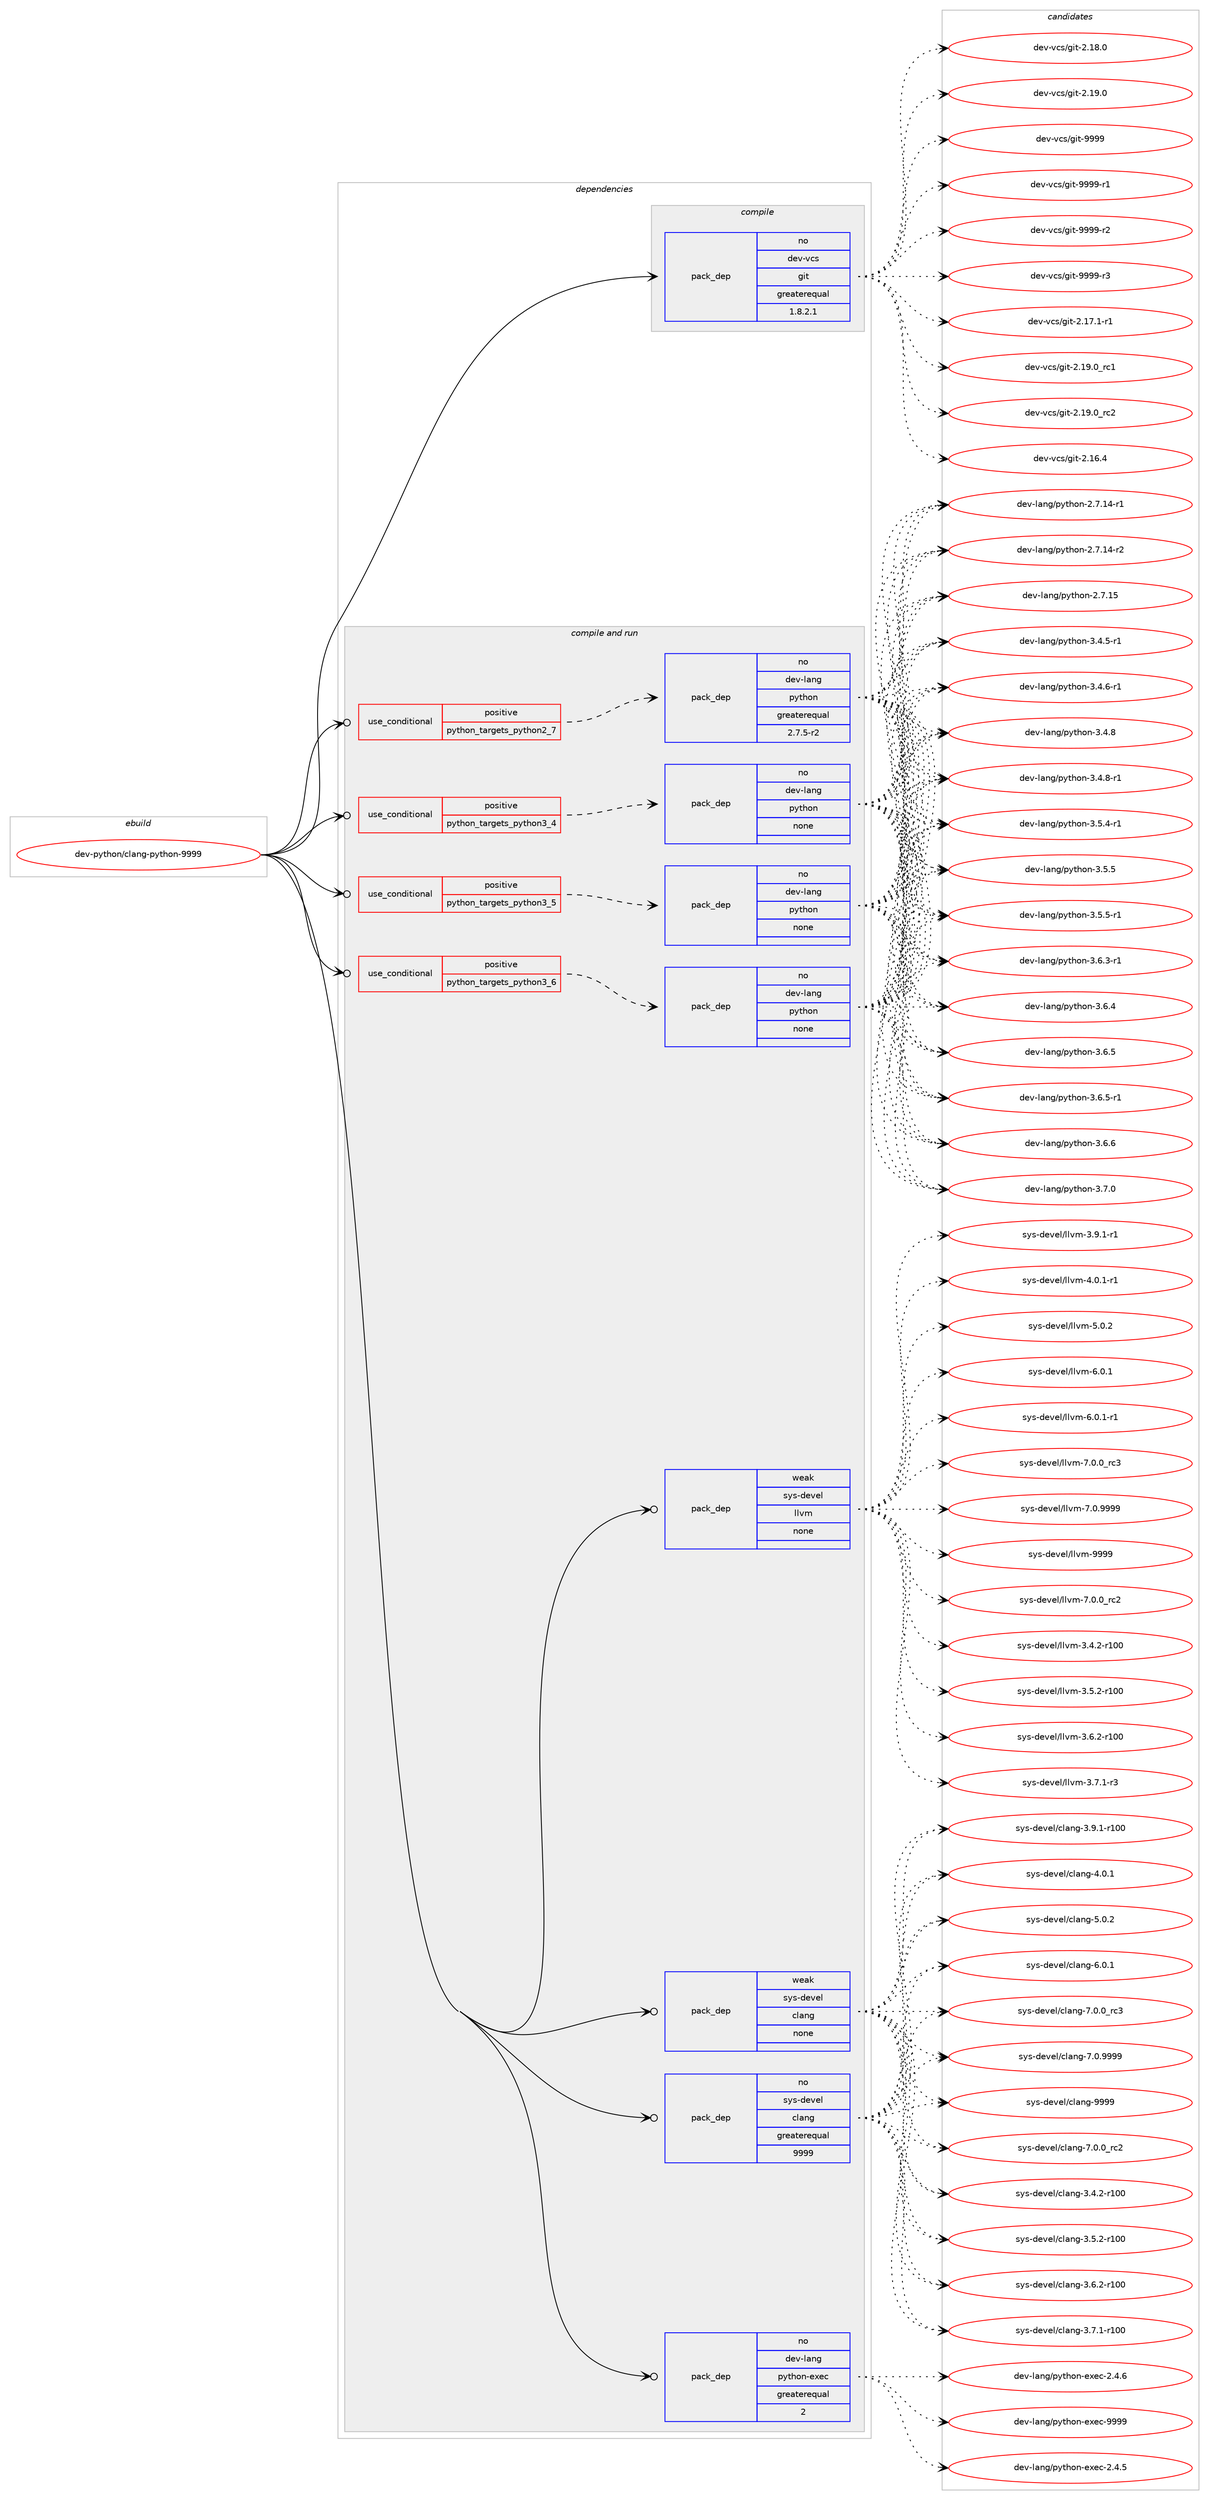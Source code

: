 digraph prolog {

# *************
# Graph options
# *************

newrank=true;
concentrate=true;
compound=true;
graph [rankdir=LR,fontname=Helvetica,fontsize=10,ranksep=1.5];#, ranksep=2.5, nodesep=0.2];
edge  [arrowhead=vee];
node  [fontname=Helvetica,fontsize=10];

# **********
# The ebuild
# **********

subgraph cluster_leftcol {
color=gray;
rank=same;
label=<<i>ebuild</i>>;
id [label="dev-python/clang-python-9999", color=red, width=4, href="../dev-python/clang-python-9999.svg"];
}

# ****************
# The dependencies
# ****************

subgraph cluster_midcol {
color=gray;
label=<<i>dependencies</i>>;
subgraph cluster_compile {
fillcolor="#eeeeee";
style=filled;
label=<<i>compile</i>>;
subgraph pack3860 {
dependency5594 [label=<<TABLE BORDER="0" CELLBORDER="1" CELLSPACING="0" CELLPADDING="4" WIDTH="220"><TR><TD ROWSPAN="6" CELLPADDING="30">pack_dep</TD></TR><TR><TD WIDTH="110">no</TD></TR><TR><TD>dev-vcs</TD></TR><TR><TD>git</TD></TR><TR><TD>greaterequal</TD></TR><TR><TD>1.8.2.1</TD></TR></TABLE>>, shape=none, color=blue];
}
id:e -> dependency5594:w [weight=20,style="solid",arrowhead="vee"];
}
subgraph cluster_compileandrun {
fillcolor="#eeeeee";
style=filled;
label=<<i>compile and run</i>>;
subgraph cond1604 {
dependency5595 [label=<<TABLE BORDER="0" CELLBORDER="1" CELLSPACING="0" CELLPADDING="4"><TR><TD ROWSPAN="3" CELLPADDING="10">use_conditional</TD></TR><TR><TD>positive</TD></TR><TR><TD>python_targets_python2_7</TD></TR></TABLE>>, shape=none, color=red];
subgraph pack3861 {
dependency5596 [label=<<TABLE BORDER="0" CELLBORDER="1" CELLSPACING="0" CELLPADDING="4" WIDTH="220"><TR><TD ROWSPAN="6" CELLPADDING="30">pack_dep</TD></TR><TR><TD WIDTH="110">no</TD></TR><TR><TD>dev-lang</TD></TR><TR><TD>python</TD></TR><TR><TD>greaterequal</TD></TR><TR><TD>2.7.5-r2</TD></TR></TABLE>>, shape=none, color=blue];
}
dependency5595:e -> dependency5596:w [weight=20,style="dashed",arrowhead="vee"];
}
id:e -> dependency5595:w [weight=20,style="solid",arrowhead="odotvee"];
subgraph cond1605 {
dependency5597 [label=<<TABLE BORDER="0" CELLBORDER="1" CELLSPACING="0" CELLPADDING="4"><TR><TD ROWSPAN="3" CELLPADDING="10">use_conditional</TD></TR><TR><TD>positive</TD></TR><TR><TD>python_targets_python3_4</TD></TR></TABLE>>, shape=none, color=red];
subgraph pack3862 {
dependency5598 [label=<<TABLE BORDER="0" CELLBORDER="1" CELLSPACING="0" CELLPADDING="4" WIDTH="220"><TR><TD ROWSPAN="6" CELLPADDING="30">pack_dep</TD></TR><TR><TD WIDTH="110">no</TD></TR><TR><TD>dev-lang</TD></TR><TR><TD>python</TD></TR><TR><TD>none</TD></TR><TR><TD></TD></TR></TABLE>>, shape=none, color=blue];
}
dependency5597:e -> dependency5598:w [weight=20,style="dashed",arrowhead="vee"];
}
id:e -> dependency5597:w [weight=20,style="solid",arrowhead="odotvee"];
subgraph cond1606 {
dependency5599 [label=<<TABLE BORDER="0" CELLBORDER="1" CELLSPACING="0" CELLPADDING="4"><TR><TD ROWSPAN="3" CELLPADDING="10">use_conditional</TD></TR><TR><TD>positive</TD></TR><TR><TD>python_targets_python3_5</TD></TR></TABLE>>, shape=none, color=red];
subgraph pack3863 {
dependency5600 [label=<<TABLE BORDER="0" CELLBORDER="1" CELLSPACING="0" CELLPADDING="4" WIDTH="220"><TR><TD ROWSPAN="6" CELLPADDING="30">pack_dep</TD></TR><TR><TD WIDTH="110">no</TD></TR><TR><TD>dev-lang</TD></TR><TR><TD>python</TD></TR><TR><TD>none</TD></TR><TR><TD></TD></TR></TABLE>>, shape=none, color=blue];
}
dependency5599:e -> dependency5600:w [weight=20,style="dashed",arrowhead="vee"];
}
id:e -> dependency5599:w [weight=20,style="solid",arrowhead="odotvee"];
subgraph cond1607 {
dependency5601 [label=<<TABLE BORDER="0" CELLBORDER="1" CELLSPACING="0" CELLPADDING="4"><TR><TD ROWSPAN="3" CELLPADDING="10">use_conditional</TD></TR><TR><TD>positive</TD></TR><TR><TD>python_targets_python3_6</TD></TR></TABLE>>, shape=none, color=red];
subgraph pack3864 {
dependency5602 [label=<<TABLE BORDER="0" CELLBORDER="1" CELLSPACING="0" CELLPADDING="4" WIDTH="220"><TR><TD ROWSPAN="6" CELLPADDING="30">pack_dep</TD></TR><TR><TD WIDTH="110">no</TD></TR><TR><TD>dev-lang</TD></TR><TR><TD>python</TD></TR><TR><TD>none</TD></TR><TR><TD></TD></TR></TABLE>>, shape=none, color=blue];
}
dependency5601:e -> dependency5602:w [weight=20,style="dashed",arrowhead="vee"];
}
id:e -> dependency5601:w [weight=20,style="solid",arrowhead="odotvee"];
subgraph pack3865 {
dependency5603 [label=<<TABLE BORDER="0" CELLBORDER="1" CELLSPACING="0" CELLPADDING="4" WIDTH="220"><TR><TD ROWSPAN="6" CELLPADDING="30">pack_dep</TD></TR><TR><TD WIDTH="110">no</TD></TR><TR><TD>dev-lang</TD></TR><TR><TD>python-exec</TD></TR><TR><TD>greaterequal</TD></TR><TR><TD>2</TD></TR></TABLE>>, shape=none, color=blue];
}
id:e -> dependency5603:w [weight=20,style="solid",arrowhead="odotvee"];
subgraph pack3866 {
dependency5604 [label=<<TABLE BORDER="0" CELLBORDER="1" CELLSPACING="0" CELLPADDING="4" WIDTH="220"><TR><TD ROWSPAN="6" CELLPADDING="30">pack_dep</TD></TR><TR><TD WIDTH="110">no</TD></TR><TR><TD>sys-devel</TD></TR><TR><TD>clang</TD></TR><TR><TD>greaterequal</TD></TR><TR><TD>9999</TD></TR></TABLE>>, shape=none, color=blue];
}
id:e -> dependency5604:w [weight=20,style="solid",arrowhead="odotvee"];
subgraph pack3867 {
dependency5605 [label=<<TABLE BORDER="0" CELLBORDER="1" CELLSPACING="0" CELLPADDING="4" WIDTH="220"><TR><TD ROWSPAN="6" CELLPADDING="30">pack_dep</TD></TR><TR><TD WIDTH="110">weak</TD></TR><TR><TD>sys-devel</TD></TR><TR><TD>clang</TD></TR><TR><TD>none</TD></TR><TR><TD></TD></TR></TABLE>>, shape=none, color=blue];
}
id:e -> dependency5605:w [weight=20,style="solid",arrowhead="odotvee"];
subgraph pack3868 {
dependency5606 [label=<<TABLE BORDER="0" CELLBORDER="1" CELLSPACING="0" CELLPADDING="4" WIDTH="220"><TR><TD ROWSPAN="6" CELLPADDING="30">pack_dep</TD></TR><TR><TD WIDTH="110">weak</TD></TR><TR><TD>sys-devel</TD></TR><TR><TD>llvm</TD></TR><TR><TD>none</TD></TR><TR><TD></TD></TR></TABLE>>, shape=none, color=blue];
}
id:e -> dependency5606:w [weight=20,style="solid",arrowhead="odotvee"];
}
subgraph cluster_run {
fillcolor="#eeeeee";
style=filled;
label=<<i>run</i>>;
}
}

# **************
# The candidates
# **************

subgraph cluster_choices {
rank=same;
color=gray;
label=<<i>candidates</i>>;

subgraph choice3860 {
color=black;
nodesep=1;
choice100101118451189911547103105116455046495546494511449 [label="dev-vcs/git-2.17.1-r1", color=red, width=4,href="../dev-vcs/git-2.17.1-r1.svg"];
choice10010111845118991154710310511645504649574648951149949 [label="dev-vcs/git-2.19.0_rc1", color=red, width=4,href="../dev-vcs/git-2.19.0_rc1.svg"];
choice10010111845118991154710310511645504649574648951149950 [label="dev-vcs/git-2.19.0_rc2", color=red, width=4,href="../dev-vcs/git-2.19.0_rc2.svg"];
choice10010111845118991154710310511645504649544652 [label="dev-vcs/git-2.16.4", color=red, width=4,href="../dev-vcs/git-2.16.4.svg"];
choice10010111845118991154710310511645504649564648 [label="dev-vcs/git-2.18.0", color=red, width=4,href="../dev-vcs/git-2.18.0.svg"];
choice10010111845118991154710310511645504649574648 [label="dev-vcs/git-2.19.0", color=red, width=4,href="../dev-vcs/git-2.19.0.svg"];
choice1001011184511899115471031051164557575757 [label="dev-vcs/git-9999", color=red, width=4,href="../dev-vcs/git-9999.svg"];
choice10010111845118991154710310511645575757574511449 [label="dev-vcs/git-9999-r1", color=red, width=4,href="../dev-vcs/git-9999-r1.svg"];
choice10010111845118991154710310511645575757574511450 [label="dev-vcs/git-9999-r2", color=red, width=4,href="../dev-vcs/git-9999-r2.svg"];
choice10010111845118991154710310511645575757574511451 [label="dev-vcs/git-9999-r3", color=red, width=4,href="../dev-vcs/git-9999-r3.svg"];
dependency5594:e -> choice100101118451189911547103105116455046495546494511449:w [style=dotted,weight="100"];
dependency5594:e -> choice10010111845118991154710310511645504649574648951149949:w [style=dotted,weight="100"];
dependency5594:e -> choice10010111845118991154710310511645504649574648951149950:w [style=dotted,weight="100"];
dependency5594:e -> choice10010111845118991154710310511645504649544652:w [style=dotted,weight="100"];
dependency5594:e -> choice10010111845118991154710310511645504649564648:w [style=dotted,weight="100"];
dependency5594:e -> choice10010111845118991154710310511645504649574648:w [style=dotted,weight="100"];
dependency5594:e -> choice1001011184511899115471031051164557575757:w [style=dotted,weight="100"];
dependency5594:e -> choice10010111845118991154710310511645575757574511449:w [style=dotted,weight="100"];
dependency5594:e -> choice10010111845118991154710310511645575757574511450:w [style=dotted,weight="100"];
dependency5594:e -> choice10010111845118991154710310511645575757574511451:w [style=dotted,weight="100"];
}
subgraph choice3861 {
color=black;
nodesep=1;
choice100101118451089711010347112121116104111110455046554649524511449 [label="dev-lang/python-2.7.14-r1", color=red, width=4,href="../dev-lang/python-2.7.14-r1.svg"];
choice100101118451089711010347112121116104111110455046554649524511450 [label="dev-lang/python-2.7.14-r2", color=red, width=4,href="../dev-lang/python-2.7.14-r2.svg"];
choice10010111845108971101034711212111610411111045504655464953 [label="dev-lang/python-2.7.15", color=red, width=4,href="../dev-lang/python-2.7.15.svg"];
choice1001011184510897110103471121211161041111104551465246534511449 [label="dev-lang/python-3.4.5-r1", color=red, width=4,href="../dev-lang/python-3.4.5-r1.svg"];
choice1001011184510897110103471121211161041111104551465246544511449 [label="dev-lang/python-3.4.6-r1", color=red, width=4,href="../dev-lang/python-3.4.6-r1.svg"];
choice100101118451089711010347112121116104111110455146524656 [label="dev-lang/python-3.4.8", color=red, width=4,href="../dev-lang/python-3.4.8.svg"];
choice1001011184510897110103471121211161041111104551465246564511449 [label="dev-lang/python-3.4.8-r1", color=red, width=4,href="../dev-lang/python-3.4.8-r1.svg"];
choice1001011184510897110103471121211161041111104551465346524511449 [label="dev-lang/python-3.5.4-r1", color=red, width=4,href="../dev-lang/python-3.5.4-r1.svg"];
choice100101118451089711010347112121116104111110455146534653 [label="dev-lang/python-3.5.5", color=red, width=4,href="../dev-lang/python-3.5.5.svg"];
choice1001011184510897110103471121211161041111104551465346534511449 [label="dev-lang/python-3.5.5-r1", color=red, width=4,href="../dev-lang/python-3.5.5-r1.svg"];
choice1001011184510897110103471121211161041111104551465446514511449 [label="dev-lang/python-3.6.3-r1", color=red, width=4,href="../dev-lang/python-3.6.3-r1.svg"];
choice100101118451089711010347112121116104111110455146544652 [label="dev-lang/python-3.6.4", color=red, width=4,href="../dev-lang/python-3.6.4.svg"];
choice100101118451089711010347112121116104111110455146544653 [label="dev-lang/python-3.6.5", color=red, width=4,href="../dev-lang/python-3.6.5.svg"];
choice1001011184510897110103471121211161041111104551465446534511449 [label="dev-lang/python-3.6.5-r1", color=red, width=4,href="../dev-lang/python-3.6.5-r1.svg"];
choice100101118451089711010347112121116104111110455146544654 [label="dev-lang/python-3.6.6", color=red, width=4,href="../dev-lang/python-3.6.6.svg"];
choice100101118451089711010347112121116104111110455146554648 [label="dev-lang/python-3.7.0", color=red, width=4,href="../dev-lang/python-3.7.0.svg"];
dependency5596:e -> choice100101118451089711010347112121116104111110455046554649524511449:w [style=dotted,weight="100"];
dependency5596:e -> choice100101118451089711010347112121116104111110455046554649524511450:w [style=dotted,weight="100"];
dependency5596:e -> choice10010111845108971101034711212111610411111045504655464953:w [style=dotted,weight="100"];
dependency5596:e -> choice1001011184510897110103471121211161041111104551465246534511449:w [style=dotted,weight="100"];
dependency5596:e -> choice1001011184510897110103471121211161041111104551465246544511449:w [style=dotted,weight="100"];
dependency5596:e -> choice100101118451089711010347112121116104111110455146524656:w [style=dotted,weight="100"];
dependency5596:e -> choice1001011184510897110103471121211161041111104551465246564511449:w [style=dotted,weight="100"];
dependency5596:e -> choice1001011184510897110103471121211161041111104551465346524511449:w [style=dotted,weight="100"];
dependency5596:e -> choice100101118451089711010347112121116104111110455146534653:w [style=dotted,weight="100"];
dependency5596:e -> choice1001011184510897110103471121211161041111104551465346534511449:w [style=dotted,weight="100"];
dependency5596:e -> choice1001011184510897110103471121211161041111104551465446514511449:w [style=dotted,weight="100"];
dependency5596:e -> choice100101118451089711010347112121116104111110455146544652:w [style=dotted,weight="100"];
dependency5596:e -> choice100101118451089711010347112121116104111110455146544653:w [style=dotted,weight="100"];
dependency5596:e -> choice1001011184510897110103471121211161041111104551465446534511449:w [style=dotted,weight="100"];
dependency5596:e -> choice100101118451089711010347112121116104111110455146544654:w [style=dotted,weight="100"];
dependency5596:e -> choice100101118451089711010347112121116104111110455146554648:w [style=dotted,weight="100"];
}
subgraph choice3862 {
color=black;
nodesep=1;
choice100101118451089711010347112121116104111110455046554649524511449 [label="dev-lang/python-2.7.14-r1", color=red, width=4,href="../dev-lang/python-2.7.14-r1.svg"];
choice100101118451089711010347112121116104111110455046554649524511450 [label="dev-lang/python-2.7.14-r2", color=red, width=4,href="../dev-lang/python-2.7.14-r2.svg"];
choice10010111845108971101034711212111610411111045504655464953 [label="dev-lang/python-2.7.15", color=red, width=4,href="../dev-lang/python-2.7.15.svg"];
choice1001011184510897110103471121211161041111104551465246534511449 [label="dev-lang/python-3.4.5-r1", color=red, width=4,href="../dev-lang/python-3.4.5-r1.svg"];
choice1001011184510897110103471121211161041111104551465246544511449 [label="dev-lang/python-3.4.6-r1", color=red, width=4,href="../dev-lang/python-3.4.6-r1.svg"];
choice100101118451089711010347112121116104111110455146524656 [label="dev-lang/python-3.4.8", color=red, width=4,href="../dev-lang/python-3.4.8.svg"];
choice1001011184510897110103471121211161041111104551465246564511449 [label="dev-lang/python-3.4.8-r1", color=red, width=4,href="../dev-lang/python-3.4.8-r1.svg"];
choice1001011184510897110103471121211161041111104551465346524511449 [label="dev-lang/python-3.5.4-r1", color=red, width=4,href="../dev-lang/python-3.5.4-r1.svg"];
choice100101118451089711010347112121116104111110455146534653 [label="dev-lang/python-3.5.5", color=red, width=4,href="../dev-lang/python-3.5.5.svg"];
choice1001011184510897110103471121211161041111104551465346534511449 [label="dev-lang/python-3.5.5-r1", color=red, width=4,href="../dev-lang/python-3.5.5-r1.svg"];
choice1001011184510897110103471121211161041111104551465446514511449 [label="dev-lang/python-3.6.3-r1", color=red, width=4,href="../dev-lang/python-3.6.3-r1.svg"];
choice100101118451089711010347112121116104111110455146544652 [label="dev-lang/python-3.6.4", color=red, width=4,href="../dev-lang/python-3.6.4.svg"];
choice100101118451089711010347112121116104111110455146544653 [label="dev-lang/python-3.6.5", color=red, width=4,href="../dev-lang/python-3.6.5.svg"];
choice1001011184510897110103471121211161041111104551465446534511449 [label="dev-lang/python-3.6.5-r1", color=red, width=4,href="../dev-lang/python-3.6.5-r1.svg"];
choice100101118451089711010347112121116104111110455146544654 [label="dev-lang/python-3.6.6", color=red, width=4,href="../dev-lang/python-3.6.6.svg"];
choice100101118451089711010347112121116104111110455146554648 [label="dev-lang/python-3.7.0", color=red, width=4,href="../dev-lang/python-3.7.0.svg"];
dependency5598:e -> choice100101118451089711010347112121116104111110455046554649524511449:w [style=dotted,weight="100"];
dependency5598:e -> choice100101118451089711010347112121116104111110455046554649524511450:w [style=dotted,weight="100"];
dependency5598:e -> choice10010111845108971101034711212111610411111045504655464953:w [style=dotted,weight="100"];
dependency5598:e -> choice1001011184510897110103471121211161041111104551465246534511449:w [style=dotted,weight="100"];
dependency5598:e -> choice1001011184510897110103471121211161041111104551465246544511449:w [style=dotted,weight="100"];
dependency5598:e -> choice100101118451089711010347112121116104111110455146524656:w [style=dotted,weight="100"];
dependency5598:e -> choice1001011184510897110103471121211161041111104551465246564511449:w [style=dotted,weight="100"];
dependency5598:e -> choice1001011184510897110103471121211161041111104551465346524511449:w [style=dotted,weight="100"];
dependency5598:e -> choice100101118451089711010347112121116104111110455146534653:w [style=dotted,weight="100"];
dependency5598:e -> choice1001011184510897110103471121211161041111104551465346534511449:w [style=dotted,weight="100"];
dependency5598:e -> choice1001011184510897110103471121211161041111104551465446514511449:w [style=dotted,weight="100"];
dependency5598:e -> choice100101118451089711010347112121116104111110455146544652:w [style=dotted,weight="100"];
dependency5598:e -> choice100101118451089711010347112121116104111110455146544653:w [style=dotted,weight="100"];
dependency5598:e -> choice1001011184510897110103471121211161041111104551465446534511449:w [style=dotted,weight="100"];
dependency5598:e -> choice100101118451089711010347112121116104111110455146544654:w [style=dotted,weight="100"];
dependency5598:e -> choice100101118451089711010347112121116104111110455146554648:w [style=dotted,weight="100"];
}
subgraph choice3863 {
color=black;
nodesep=1;
choice100101118451089711010347112121116104111110455046554649524511449 [label="dev-lang/python-2.7.14-r1", color=red, width=4,href="../dev-lang/python-2.7.14-r1.svg"];
choice100101118451089711010347112121116104111110455046554649524511450 [label="dev-lang/python-2.7.14-r2", color=red, width=4,href="../dev-lang/python-2.7.14-r2.svg"];
choice10010111845108971101034711212111610411111045504655464953 [label="dev-lang/python-2.7.15", color=red, width=4,href="../dev-lang/python-2.7.15.svg"];
choice1001011184510897110103471121211161041111104551465246534511449 [label="dev-lang/python-3.4.5-r1", color=red, width=4,href="../dev-lang/python-3.4.5-r1.svg"];
choice1001011184510897110103471121211161041111104551465246544511449 [label="dev-lang/python-3.4.6-r1", color=red, width=4,href="../dev-lang/python-3.4.6-r1.svg"];
choice100101118451089711010347112121116104111110455146524656 [label="dev-lang/python-3.4.8", color=red, width=4,href="../dev-lang/python-3.4.8.svg"];
choice1001011184510897110103471121211161041111104551465246564511449 [label="dev-lang/python-3.4.8-r1", color=red, width=4,href="../dev-lang/python-3.4.8-r1.svg"];
choice1001011184510897110103471121211161041111104551465346524511449 [label="dev-lang/python-3.5.4-r1", color=red, width=4,href="../dev-lang/python-3.5.4-r1.svg"];
choice100101118451089711010347112121116104111110455146534653 [label="dev-lang/python-3.5.5", color=red, width=4,href="../dev-lang/python-3.5.5.svg"];
choice1001011184510897110103471121211161041111104551465346534511449 [label="dev-lang/python-3.5.5-r1", color=red, width=4,href="../dev-lang/python-3.5.5-r1.svg"];
choice1001011184510897110103471121211161041111104551465446514511449 [label="dev-lang/python-3.6.3-r1", color=red, width=4,href="../dev-lang/python-3.6.3-r1.svg"];
choice100101118451089711010347112121116104111110455146544652 [label="dev-lang/python-3.6.4", color=red, width=4,href="../dev-lang/python-3.6.4.svg"];
choice100101118451089711010347112121116104111110455146544653 [label="dev-lang/python-3.6.5", color=red, width=4,href="../dev-lang/python-3.6.5.svg"];
choice1001011184510897110103471121211161041111104551465446534511449 [label="dev-lang/python-3.6.5-r1", color=red, width=4,href="../dev-lang/python-3.6.5-r1.svg"];
choice100101118451089711010347112121116104111110455146544654 [label="dev-lang/python-3.6.6", color=red, width=4,href="../dev-lang/python-3.6.6.svg"];
choice100101118451089711010347112121116104111110455146554648 [label="dev-lang/python-3.7.0", color=red, width=4,href="../dev-lang/python-3.7.0.svg"];
dependency5600:e -> choice100101118451089711010347112121116104111110455046554649524511449:w [style=dotted,weight="100"];
dependency5600:e -> choice100101118451089711010347112121116104111110455046554649524511450:w [style=dotted,weight="100"];
dependency5600:e -> choice10010111845108971101034711212111610411111045504655464953:w [style=dotted,weight="100"];
dependency5600:e -> choice1001011184510897110103471121211161041111104551465246534511449:w [style=dotted,weight="100"];
dependency5600:e -> choice1001011184510897110103471121211161041111104551465246544511449:w [style=dotted,weight="100"];
dependency5600:e -> choice100101118451089711010347112121116104111110455146524656:w [style=dotted,weight="100"];
dependency5600:e -> choice1001011184510897110103471121211161041111104551465246564511449:w [style=dotted,weight="100"];
dependency5600:e -> choice1001011184510897110103471121211161041111104551465346524511449:w [style=dotted,weight="100"];
dependency5600:e -> choice100101118451089711010347112121116104111110455146534653:w [style=dotted,weight="100"];
dependency5600:e -> choice1001011184510897110103471121211161041111104551465346534511449:w [style=dotted,weight="100"];
dependency5600:e -> choice1001011184510897110103471121211161041111104551465446514511449:w [style=dotted,weight="100"];
dependency5600:e -> choice100101118451089711010347112121116104111110455146544652:w [style=dotted,weight="100"];
dependency5600:e -> choice100101118451089711010347112121116104111110455146544653:w [style=dotted,weight="100"];
dependency5600:e -> choice1001011184510897110103471121211161041111104551465446534511449:w [style=dotted,weight="100"];
dependency5600:e -> choice100101118451089711010347112121116104111110455146544654:w [style=dotted,weight="100"];
dependency5600:e -> choice100101118451089711010347112121116104111110455146554648:w [style=dotted,weight="100"];
}
subgraph choice3864 {
color=black;
nodesep=1;
choice100101118451089711010347112121116104111110455046554649524511449 [label="dev-lang/python-2.7.14-r1", color=red, width=4,href="../dev-lang/python-2.7.14-r1.svg"];
choice100101118451089711010347112121116104111110455046554649524511450 [label="dev-lang/python-2.7.14-r2", color=red, width=4,href="../dev-lang/python-2.7.14-r2.svg"];
choice10010111845108971101034711212111610411111045504655464953 [label="dev-lang/python-2.7.15", color=red, width=4,href="../dev-lang/python-2.7.15.svg"];
choice1001011184510897110103471121211161041111104551465246534511449 [label="dev-lang/python-3.4.5-r1", color=red, width=4,href="../dev-lang/python-3.4.5-r1.svg"];
choice1001011184510897110103471121211161041111104551465246544511449 [label="dev-lang/python-3.4.6-r1", color=red, width=4,href="../dev-lang/python-3.4.6-r1.svg"];
choice100101118451089711010347112121116104111110455146524656 [label="dev-lang/python-3.4.8", color=red, width=4,href="../dev-lang/python-3.4.8.svg"];
choice1001011184510897110103471121211161041111104551465246564511449 [label="dev-lang/python-3.4.8-r1", color=red, width=4,href="../dev-lang/python-3.4.8-r1.svg"];
choice1001011184510897110103471121211161041111104551465346524511449 [label="dev-lang/python-3.5.4-r1", color=red, width=4,href="../dev-lang/python-3.5.4-r1.svg"];
choice100101118451089711010347112121116104111110455146534653 [label="dev-lang/python-3.5.5", color=red, width=4,href="../dev-lang/python-3.5.5.svg"];
choice1001011184510897110103471121211161041111104551465346534511449 [label="dev-lang/python-3.5.5-r1", color=red, width=4,href="../dev-lang/python-3.5.5-r1.svg"];
choice1001011184510897110103471121211161041111104551465446514511449 [label="dev-lang/python-3.6.3-r1", color=red, width=4,href="../dev-lang/python-3.6.3-r1.svg"];
choice100101118451089711010347112121116104111110455146544652 [label="dev-lang/python-3.6.4", color=red, width=4,href="../dev-lang/python-3.6.4.svg"];
choice100101118451089711010347112121116104111110455146544653 [label="dev-lang/python-3.6.5", color=red, width=4,href="../dev-lang/python-3.6.5.svg"];
choice1001011184510897110103471121211161041111104551465446534511449 [label="dev-lang/python-3.6.5-r1", color=red, width=4,href="../dev-lang/python-3.6.5-r1.svg"];
choice100101118451089711010347112121116104111110455146544654 [label="dev-lang/python-3.6.6", color=red, width=4,href="../dev-lang/python-3.6.6.svg"];
choice100101118451089711010347112121116104111110455146554648 [label="dev-lang/python-3.7.0", color=red, width=4,href="../dev-lang/python-3.7.0.svg"];
dependency5602:e -> choice100101118451089711010347112121116104111110455046554649524511449:w [style=dotted,weight="100"];
dependency5602:e -> choice100101118451089711010347112121116104111110455046554649524511450:w [style=dotted,weight="100"];
dependency5602:e -> choice10010111845108971101034711212111610411111045504655464953:w [style=dotted,weight="100"];
dependency5602:e -> choice1001011184510897110103471121211161041111104551465246534511449:w [style=dotted,weight="100"];
dependency5602:e -> choice1001011184510897110103471121211161041111104551465246544511449:w [style=dotted,weight="100"];
dependency5602:e -> choice100101118451089711010347112121116104111110455146524656:w [style=dotted,weight="100"];
dependency5602:e -> choice1001011184510897110103471121211161041111104551465246564511449:w [style=dotted,weight="100"];
dependency5602:e -> choice1001011184510897110103471121211161041111104551465346524511449:w [style=dotted,weight="100"];
dependency5602:e -> choice100101118451089711010347112121116104111110455146534653:w [style=dotted,weight="100"];
dependency5602:e -> choice1001011184510897110103471121211161041111104551465346534511449:w [style=dotted,weight="100"];
dependency5602:e -> choice1001011184510897110103471121211161041111104551465446514511449:w [style=dotted,weight="100"];
dependency5602:e -> choice100101118451089711010347112121116104111110455146544652:w [style=dotted,weight="100"];
dependency5602:e -> choice100101118451089711010347112121116104111110455146544653:w [style=dotted,weight="100"];
dependency5602:e -> choice1001011184510897110103471121211161041111104551465446534511449:w [style=dotted,weight="100"];
dependency5602:e -> choice100101118451089711010347112121116104111110455146544654:w [style=dotted,weight="100"];
dependency5602:e -> choice100101118451089711010347112121116104111110455146554648:w [style=dotted,weight="100"];
}
subgraph choice3865 {
color=black;
nodesep=1;
choice1001011184510897110103471121211161041111104510112010199455046524653 [label="dev-lang/python-exec-2.4.5", color=red, width=4,href="../dev-lang/python-exec-2.4.5.svg"];
choice1001011184510897110103471121211161041111104510112010199455046524654 [label="dev-lang/python-exec-2.4.6", color=red, width=4,href="../dev-lang/python-exec-2.4.6.svg"];
choice10010111845108971101034711212111610411111045101120101994557575757 [label="dev-lang/python-exec-9999", color=red, width=4,href="../dev-lang/python-exec-9999.svg"];
dependency5603:e -> choice1001011184510897110103471121211161041111104510112010199455046524653:w [style=dotted,weight="100"];
dependency5603:e -> choice1001011184510897110103471121211161041111104510112010199455046524654:w [style=dotted,weight="100"];
dependency5603:e -> choice10010111845108971101034711212111610411111045101120101994557575757:w [style=dotted,weight="100"];
}
subgraph choice3866 {
color=black;
nodesep=1;
choice11512111545100101118101108479910897110103455546484648951149950 [label="sys-devel/clang-7.0.0_rc2", color=red, width=4,href="../sys-devel/clang-7.0.0_rc2.svg"];
choice1151211154510010111810110847991089711010345514652465045114494848 [label="sys-devel/clang-3.4.2-r100", color=red, width=4,href="../sys-devel/clang-3.4.2-r100.svg"];
choice1151211154510010111810110847991089711010345514653465045114494848 [label="sys-devel/clang-3.5.2-r100", color=red, width=4,href="../sys-devel/clang-3.5.2-r100.svg"];
choice1151211154510010111810110847991089711010345514654465045114494848 [label="sys-devel/clang-3.6.2-r100", color=red, width=4,href="../sys-devel/clang-3.6.2-r100.svg"];
choice1151211154510010111810110847991089711010345514655464945114494848 [label="sys-devel/clang-3.7.1-r100", color=red, width=4,href="../sys-devel/clang-3.7.1-r100.svg"];
choice1151211154510010111810110847991089711010345514657464945114494848 [label="sys-devel/clang-3.9.1-r100", color=red, width=4,href="../sys-devel/clang-3.9.1-r100.svg"];
choice11512111545100101118101108479910897110103455246484649 [label="sys-devel/clang-4.0.1", color=red, width=4,href="../sys-devel/clang-4.0.1.svg"];
choice11512111545100101118101108479910897110103455346484650 [label="sys-devel/clang-5.0.2", color=red, width=4,href="../sys-devel/clang-5.0.2.svg"];
choice11512111545100101118101108479910897110103455446484649 [label="sys-devel/clang-6.0.1", color=red, width=4,href="../sys-devel/clang-6.0.1.svg"];
choice11512111545100101118101108479910897110103455546484648951149951 [label="sys-devel/clang-7.0.0_rc3", color=red, width=4,href="../sys-devel/clang-7.0.0_rc3.svg"];
choice11512111545100101118101108479910897110103455546484657575757 [label="sys-devel/clang-7.0.9999", color=red, width=4,href="../sys-devel/clang-7.0.9999.svg"];
choice115121115451001011181011084799108971101034557575757 [label="sys-devel/clang-9999", color=red, width=4,href="../sys-devel/clang-9999.svg"];
dependency5604:e -> choice11512111545100101118101108479910897110103455546484648951149950:w [style=dotted,weight="100"];
dependency5604:e -> choice1151211154510010111810110847991089711010345514652465045114494848:w [style=dotted,weight="100"];
dependency5604:e -> choice1151211154510010111810110847991089711010345514653465045114494848:w [style=dotted,weight="100"];
dependency5604:e -> choice1151211154510010111810110847991089711010345514654465045114494848:w [style=dotted,weight="100"];
dependency5604:e -> choice1151211154510010111810110847991089711010345514655464945114494848:w [style=dotted,weight="100"];
dependency5604:e -> choice1151211154510010111810110847991089711010345514657464945114494848:w [style=dotted,weight="100"];
dependency5604:e -> choice11512111545100101118101108479910897110103455246484649:w [style=dotted,weight="100"];
dependency5604:e -> choice11512111545100101118101108479910897110103455346484650:w [style=dotted,weight="100"];
dependency5604:e -> choice11512111545100101118101108479910897110103455446484649:w [style=dotted,weight="100"];
dependency5604:e -> choice11512111545100101118101108479910897110103455546484648951149951:w [style=dotted,weight="100"];
dependency5604:e -> choice11512111545100101118101108479910897110103455546484657575757:w [style=dotted,weight="100"];
dependency5604:e -> choice115121115451001011181011084799108971101034557575757:w [style=dotted,weight="100"];
}
subgraph choice3867 {
color=black;
nodesep=1;
choice11512111545100101118101108479910897110103455546484648951149950 [label="sys-devel/clang-7.0.0_rc2", color=red, width=4,href="../sys-devel/clang-7.0.0_rc2.svg"];
choice1151211154510010111810110847991089711010345514652465045114494848 [label="sys-devel/clang-3.4.2-r100", color=red, width=4,href="../sys-devel/clang-3.4.2-r100.svg"];
choice1151211154510010111810110847991089711010345514653465045114494848 [label="sys-devel/clang-3.5.2-r100", color=red, width=4,href="../sys-devel/clang-3.5.2-r100.svg"];
choice1151211154510010111810110847991089711010345514654465045114494848 [label="sys-devel/clang-3.6.2-r100", color=red, width=4,href="../sys-devel/clang-3.6.2-r100.svg"];
choice1151211154510010111810110847991089711010345514655464945114494848 [label="sys-devel/clang-3.7.1-r100", color=red, width=4,href="../sys-devel/clang-3.7.1-r100.svg"];
choice1151211154510010111810110847991089711010345514657464945114494848 [label="sys-devel/clang-3.9.1-r100", color=red, width=4,href="../sys-devel/clang-3.9.1-r100.svg"];
choice11512111545100101118101108479910897110103455246484649 [label="sys-devel/clang-4.0.1", color=red, width=4,href="../sys-devel/clang-4.0.1.svg"];
choice11512111545100101118101108479910897110103455346484650 [label="sys-devel/clang-5.0.2", color=red, width=4,href="../sys-devel/clang-5.0.2.svg"];
choice11512111545100101118101108479910897110103455446484649 [label="sys-devel/clang-6.0.1", color=red, width=4,href="../sys-devel/clang-6.0.1.svg"];
choice11512111545100101118101108479910897110103455546484648951149951 [label="sys-devel/clang-7.0.0_rc3", color=red, width=4,href="../sys-devel/clang-7.0.0_rc3.svg"];
choice11512111545100101118101108479910897110103455546484657575757 [label="sys-devel/clang-7.0.9999", color=red, width=4,href="../sys-devel/clang-7.0.9999.svg"];
choice115121115451001011181011084799108971101034557575757 [label="sys-devel/clang-9999", color=red, width=4,href="../sys-devel/clang-9999.svg"];
dependency5605:e -> choice11512111545100101118101108479910897110103455546484648951149950:w [style=dotted,weight="100"];
dependency5605:e -> choice1151211154510010111810110847991089711010345514652465045114494848:w [style=dotted,weight="100"];
dependency5605:e -> choice1151211154510010111810110847991089711010345514653465045114494848:w [style=dotted,weight="100"];
dependency5605:e -> choice1151211154510010111810110847991089711010345514654465045114494848:w [style=dotted,weight="100"];
dependency5605:e -> choice1151211154510010111810110847991089711010345514655464945114494848:w [style=dotted,weight="100"];
dependency5605:e -> choice1151211154510010111810110847991089711010345514657464945114494848:w [style=dotted,weight="100"];
dependency5605:e -> choice11512111545100101118101108479910897110103455246484649:w [style=dotted,weight="100"];
dependency5605:e -> choice11512111545100101118101108479910897110103455346484650:w [style=dotted,weight="100"];
dependency5605:e -> choice11512111545100101118101108479910897110103455446484649:w [style=dotted,weight="100"];
dependency5605:e -> choice11512111545100101118101108479910897110103455546484648951149951:w [style=dotted,weight="100"];
dependency5605:e -> choice11512111545100101118101108479910897110103455546484657575757:w [style=dotted,weight="100"];
dependency5605:e -> choice115121115451001011181011084799108971101034557575757:w [style=dotted,weight="100"];
}
subgraph choice3868 {
color=black;
nodesep=1;
choice1151211154510010111810110847108108118109455546484648951149950 [label="sys-devel/llvm-7.0.0_rc2", color=red, width=4,href="../sys-devel/llvm-7.0.0_rc2.svg"];
choice115121115451001011181011084710810811810945514652465045114494848 [label="sys-devel/llvm-3.4.2-r100", color=red, width=4,href="../sys-devel/llvm-3.4.2-r100.svg"];
choice115121115451001011181011084710810811810945514653465045114494848 [label="sys-devel/llvm-3.5.2-r100", color=red, width=4,href="../sys-devel/llvm-3.5.2-r100.svg"];
choice115121115451001011181011084710810811810945514654465045114494848 [label="sys-devel/llvm-3.6.2-r100", color=red, width=4,href="../sys-devel/llvm-3.6.2-r100.svg"];
choice11512111545100101118101108471081081181094551465546494511451 [label="sys-devel/llvm-3.7.1-r3", color=red, width=4,href="../sys-devel/llvm-3.7.1-r3.svg"];
choice11512111545100101118101108471081081181094551465746494511449 [label="sys-devel/llvm-3.9.1-r1", color=red, width=4,href="../sys-devel/llvm-3.9.1-r1.svg"];
choice11512111545100101118101108471081081181094552464846494511449 [label="sys-devel/llvm-4.0.1-r1", color=red, width=4,href="../sys-devel/llvm-4.0.1-r1.svg"];
choice1151211154510010111810110847108108118109455346484650 [label="sys-devel/llvm-5.0.2", color=red, width=4,href="../sys-devel/llvm-5.0.2.svg"];
choice1151211154510010111810110847108108118109455446484649 [label="sys-devel/llvm-6.0.1", color=red, width=4,href="../sys-devel/llvm-6.0.1.svg"];
choice11512111545100101118101108471081081181094554464846494511449 [label="sys-devel/llvm-6.0.1-r1", color=red, width=4,href="../sys-devel/llvm-6.0.1-r1.svg"];
choice1151211154510010111810110847108108118109455546484648951149951 [label="sys-devel/llvm-7.0.0_rc3", color=red, width=4,href="../sys-devel/llvm-7.0.0_rc3.svg"];
choice1151211154510010111810110847108108118109455546484657575757 [label="sys-devel/llvm-7.0.9999", color=red, width=4,href="../sys-devel/llvm-7.0.9999.svg"];
choice11512111545100101118101108471081081181094557575757 [label="sys-devel/llvm-9999", color=red, width=4,href="../sys-devel/llvm-9999.svg"];
dependency5606:e -> choice1151211154510010111810110847108108118109455546484648951149950:w [style=dotted,weight="100"];
dependency5606:e -> choice115121115451001011181011084710810811810945514652465045114494848:w [style=dotted,weight="100"];
dependency5606:e -> choice115121115451001011181011084710810811810945514653465045114494848:w [style=dotted,weight="100"];
dependency5606:e -> choice115121115451001011181011084710810811810945514654465045114494848:w [style=dotted,weight="100"];
dependency5606:e -> choice11512111545100101118101108471081081181094551465546494511451:w [style=dotted,weight="100"];
dependency5606:e -> choice11512111545100101118101108471081081181094551465746494511449:w [style=dotted,weight="100"];
dependency5606:e -> choice11512111545100101118101108471081081181094552464846494511449:w [style=dotted,weight="100"];
dependency5606:e -> choice1151211154510010111810110847108108118109455346484650:w [style=dotted,weight="100"];
dependency5606:e -> choice1151211154510010111810110847108108118109455446484649:w [style=dotted,weight="100"];
dependency5606:e -> choice11512111545100101118101108471081081181094554464846494511449:w [style=dotted,weight="100"];
dependency5606:e -> choice1151211154510010111810110847108108118109455546484648951149951:w [style=dotted,weight="100"];
dependency5606:e -> choice1151211154510010111810110847108108118109455546484657575757:w [style=dotted,weight="100"];
dependency5606:e -> choice11512111545100101118101108471081081181094557575757:w [style=dotted,weight="100"];
}
}

}
